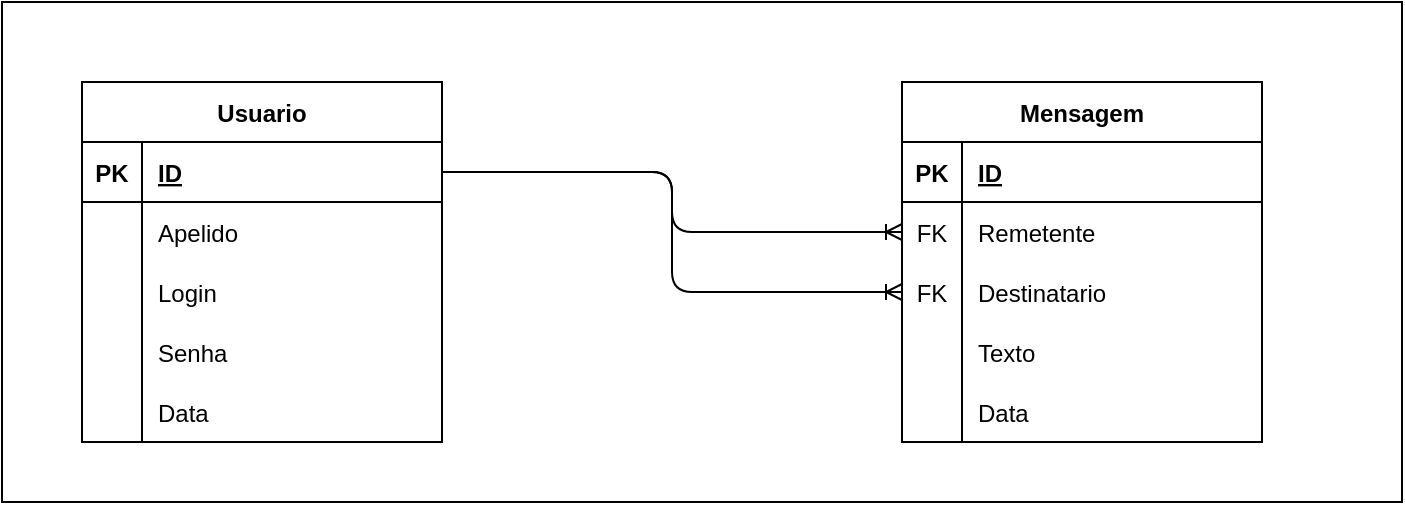 <mxfile version="14.6.13" type="device"><diagram id="6KKEGx5zI9WB3hZ62kQT" name="Página-1"><mxGraphModel dx="1086" dy="806" grid="1" gridSize="10" guides="1" tooltips="1" connect="1" arrows="1" fold="1" page="1" pageScale="1" pageWidth="3300" pageHeight="4681" math="0" shadow="0"><root><mxCell id="0"/><mxCell id="1" parent="0"/><mxCell id="dsdgff0YZQ_JSE71pM9B-32" value="" style="rounded=0;whiteSpace=wrap;html=1;" parent="1" vertex="1"><mxGeometry x="230" y="240" width="700" height="250" as="geometry"/></mxCell><mxCell id="dsdgff0YZQ_JSE71pM9B-1" value="Usuario" style="shape=table;startSize=30;container=1;collapsible=1;childLayout=tableLayout;fixedRows=1;rowLines=0;fontStyle=1;align=center;resizeLast=1;" parent="1" vertex="1"><mxGeometry x="270" y="280" width="180" height="180" as="geometry"/></mxCell><mxCell id="dsdgff0YZQ_JSE71pM9B-2" value="" style="shape=partialRectangle;collapsible=0;dropTarget=0;pointerEvents=0;fillColor=none;top=0;left=0;bottom=1;right=0;points=[[0,0.5],[1,0.5]];portConstraint=eastwest;" parent="dsdgff0YZQ_JSE71pM9B-1" vertex="1"><mxGeometry y="30" width="180" height="30" as="geometry"/></mxCell><mxCell id="dsdgff0YZQ_JSE71pM9B-3" value="PK" style="shape=partialRectangle;connectable=0;fillColor=none;top=0;left=0;bottom=0;right=0;fontStyle=1;overflow=hidden;" parent="dsdgff0YZQ_JSE71pM9B-2" vertex="1"><mxGeometry width="30" height="30" as="geometry"/></mxCell><mxCell id="dsdgff0YZQ_JSE71pM9B-4" value="ID" style="shape=partialRectangle;connectable=0;fillColor=none;top=0;left=0;bottom=0;right=0;align=left;spacingLeft=6;fontStyle=5;overflow=hidden;" parent="dsdgff0YZQ_JSE71pM9B-2" vertex="1"><mxGeometry x="30" width="150" height="30" as="geometry"/></mxCell><mxCell id="dsdgff0YZQ_JSE71pM9B-5" value="" style="shape=partialRectangle;collapsible=0;dropTarget=0;pointerEvents=0;fillColor=none;top=0;left=0;bottom=0;right=0;points=[[0,0.5],[1,0.5]];portConstraint=eastwest;" parent="dsdgff0YZQ_JSE71pM9B-1" vertex="1"><mxGeometry y="60" width="180" height="30" as="geometry"/></mxCell><mxCell id="dsdgff0YZQ_JSE71pM9B-6" value="" style="shape=partialRectangle;connectable=0;fillColor=none;top=0;left=0;bottom=0;right=0;editable=1;overflow=hidden;" parent="dsdgff0YZQ_JSE71pM9B-5" vertex="1"><mxGeometry width="30" height="30" as="geometry"/></mxCell><mxCell id="dsdgff0YZQ_JSE71pM9B-7" value="Apelido" style="shape=partialRectangle;connectable=0;fillColor=none;top=0;left=0;bottom=0;right=0;align=left;spacingLeft=6;overflow=hidden;" parent="dsdgff0YZQ_JSE71pM9B-5" vertex="1"><mxGeometry x="30" width="150" height="30" as="geometry"/></mxCell><mxCell id="dsdgff0YZQ_JSE71pM9B-11" value="" style="shape=partialRectangle;collapsible=0;dropTarget=0;pointerEvents=0;fillColor=none;top=0;left=0;bottom=0;right=0;points=[[0,0.5],[1,0.5]];portConstraint=eastwest;" parent="dsdgff0YZQ_JSE71pM9B-1" vertex="1"><mxGeometry y="90" width="180" height="30" as="geometry"/></mxCell><mxCell id="dsdgff0YZQ_JSE71pM9B-12" value="" style="shape=partialRectangle;connectable=0;fillColor=none;top=0;left=0;bottom=0;right=0;editable=1;overflow=hidden;" parent="dsdgff0YZQ_JSE71pM9B-11" vertex="1"><mxGeometry width="30" height="30" as="geometry"/></mxCell><mxCell id="dsdgff0YZQ_JSE71pM9B-13" value="Login" style="shape=partialRectangle;connectable=0;fillColor=none;top=0;left=0;bottom=0;right=0;align=left;spacingLeft=6;overflow=hidden;" parent="dsdgff0YZQ_JSE71pM9B-11" vertex="1"><mxGeometry x="30" width="150" height="30" as="geometry"/></mxCell><mxCell id="dsdgff0YZQ_JSE71pM9B-14" value="" style="shape=partialRectangle;collapsible=0;dropTarget=0;pointerEvents=0;fillColor=none;top=0;left=0;bottom=0;right=0;points=[[0,0.5],[1,0.5]];portConstraint=eastwest;" parent="dsdgff0YZQ_JSE71pM9B-1" vertex="1"><mxGeometry y="120" width="180" height="30" as="geometry"/></mxCell><mxCell id="dsdgff0YZQ_JSE71pM9B-15" value="" style="shape=partialRectangle;connectable=0;fillColor=none;top=0;left=0;bottom=0;right=0;editable=1;overflow=hidden;" parent="dsdgff0YZQ_JSE71pM9B-14" vertex="1"><mxGeometry width="30" height="30" as="geometry"/></mxCell><mxCell id="dsdgff0YZQ_JSE71pM9B-16" value="Senha" style="shape=partialRectangle;connectable=0;fillColor=none;top=0;left=0;bottom=0;right=0;align=left;spacingLeft=6;overflow=hidden;" parent="dsdgff0YZQ_JSE71pM9B-14" vertex="1"><mxGeometry x="30" width="150" height="30" as="geometry"/></mxCell><mxCell id="P6JMeJNF0zfvW5uqZAoL-1" value="" style="shape=partialRectangle;collapsible=0;dropTarget=0;pointerEvents=0;fillColor=none;top=0;left=0;bottom=0;right=0;points=[[0,0.5],[1,0.5]];portConstraint=eastwest;" vertex="1" parent="dsdgff0YZQ_JSE71pM9B-1"><mxGeometry y="150" width="180" height="30" as="geometry"/></mxCell><mxCell id="P6JMeJNF0zfvW5uqZAoL-2" value="" style="shape=partialRectangle;connectable=0;fillColor=none;top=0;left=0;bottom=0;right=0;editable=1;overflow=hidden;" vertex="1" parent="P6JMeJNF0zfvW5uqZAoL-1"><mxGeometry width="30" height="30" as="geometry"/></mxCell><mxCell id="P6JMeJNF0zfvW5uqZAoL-3" value="Data" style="shape=partialRectangle;connectable=0;fillColor=none;top=0;left=0;bottom=0;right=0;align=left;spacingLeft=6;overflow=hidden;" vertex="1" parent="P6JMeJNF0zfvW5uqZAoL-1"><mxGeometry x="30" width="150" height="30" as="geometry"/></mxCell><mxCell id="dsdgff0YZQ_JSE71pM9B-17" value="Mensagem" style="shape=table;startSize=30;container=1;collapsible=1;childLayout=tableLayout;fixedRows=1;rowLines=0;fontStyle=1;align=center;resizeLast=1;" parent="1" vertex="1"><mxGeometry x="680" y="280" width="180" height="180" as="geometry"/></mxCell><mxCell id="dsdgff0YZQ_JSE71pM9B-18" value="" style="shape=partialRectangle;collapsible=0;dropTarget=0;pointerEvents=0;fillColor=none;top=0;left=0;bottom=1;right=0;points=[[0,0.5],[1,0.5]];portConstraint=eastwest;" parent="dsdgff0YZQ_JSE71pM9B-17" vertex="1"><mxGeometry y="30" width="180" height="30" as="geometry"/></mxCell><mxCell id="dsdgff0YZQ_JSE71pM9B-19" value="PK" style="shape=partialRectangle;connectable=0;fillColor=none;top=0;left=0;bottom=0;right=0;fontStyle=1;overflow=hidden;" parent="dsdgff0YZQ_JSE71pM9B-18" vertex="1"><mxGeometry width="30" height="30" as="geometry"/></mxCell><mxCell id="dsdgff0YZQ_JSE71pM9B-20" value="ID" style="shape=partialRectangle;connectable=0;fillColor=none;top=0;left=0;bottom=0;right=0;align=left;spacingLeft=6;fontStyle=5;overflow=hidden;" parent="dsdgff0YZQ_JSE71pM9B-18" vertex="1"><mxGeometry x="30" width="150" height="30" as="geometry"/></mxCell><mxCell id="dsdgff0YZQ_JSE71pM9B-21" value="" style="shape=partialRectangle;collapsible=0;dropTarget=0;pointerEvents=0;fillColor=none;top=0;left=0;bottom=0;right=0;points=[[0,0.5],[1,0.5]];portConstraint=eastwest;" parent="dsdgff0YZQ_JSE71pM9B-17" vertex="1"><mxGeometry y="60" width="180" height="30" as="geometry"/></mxCell><mxCell id="dsdgff0YZQ_JSE71pM9B-22" value="FK" style="shape=partialRectangle;connectable=0;fillColor=none;top=0;left=0;bottom=0;right=0;editable=1;overflow=hidden;" parent="dsdgff0YZQ_JSE71pM9B-21" vertex="1"><mxGeometry width="30" height="30" as="geometry"/></mxCell><mxCell id="dsdgff0YZQ_JSE71pM9B-23" value="Remetente" style="shape=partialRectangle;connectable=0;fillColor=none;top=0;left=0;bottom=0;right=0;align=left;spacingLeft=6;overflow=hidden;" parent="dsdgff0YZQ_JSE71pM9B-21" vertex="1"><mxGeometry x="30" width="150" height="30" as="geometry"/></mxCell><mxCell id="dsdgff0YZQ_JSE71pM9B-24" value="" style="shape=partialRectangle;collapsible=0;dropTarget=0;pointerEvents=0;fillColor=none;top=0;left=0;bottom=0;right=0;points=[[0,0.5],[1,0.5]];portConstraint=eastwest;" parent="dsdgff0YZQ_JSE71pM9B-17" vertex="1"><mxGeometry y="90" width="180" height="30" as="geometry"/></mxCell><mxCell id="dsdgff0YZQ_JSE71pM9B-25" value="FK" style="shape=partialRectangle;connectable=0;fillColor=none;top=0;left=0;bottom=0;right=0;editable=1;overflow=hidden;" parent="dsdgff0YZQ_JSE71pM9B-24" vertex="1"><mxGeometry width="30" height="30" as="geometry"/></mxCell><mxCell id="dsdgff0YZQ_JSE71pM9B-26" value="Destinatario" style="shape=partialRectangle;connectable=0;fillColor=none;top=0;left=0;bottom=0;right=0;align=left;spacingLeft=6;overflow=hidden;" parent="dsdgff0YZQ_JSE71pM9B-24" vertex="1"><mxGeometry x="30" width="150" height="30" as="geometry"/></mxCell><mxCell id="dsdgff0YZQ_JSE71pM9B-27" value="" style="shape=partialRectangle;collapsible=0;dropTarget=0;pointerEvents=0;fillColor=none;top=0;left=0;bottom=0;right=0;points=[[0,0.5],[1,0.5]];portConstraint=eastwest;" parent="dsdgff0YZQ_JSE71pM9B-17" vertex="1"><mxGeometry y="120" width="180" height="30" as="geometry"/></mxCell><mxCell id="dsdgff0YZQ_JSE71pM9B-28" value="" style="shape=partialRectangle;connectable=0;fillColor=none;top=0;left=0;bottom=0;right=0;editable=1;overflow=hidden;" parent="dsdgff0YZQ_JSE71pM9B-27" vertex="1"><mxGeometry width="30" height="30" as="geometry"/></mxCell><mxCell id="dsdgff0YZQ_JSE71pM9B-29" value="Texto" style="shape=partialRectangle;connectable=0;fillColor=none;top=0;left=0;bottom=0;right=0;align=left;spacingLeft=6;overflow=hidden;" parent="dsdgff0YZQ_JSE71pM9B-27" vertex="1"><mxGeometry x="30" width="150" height="30" as="geometry"/></mxCell><mxCell id="P6JMeJNF0zfvW5uqZAoL-4" value="" style="shape=partialRectangle;collapsible=0;dropTarget=0;pointerEvents=0;fillColor=none;top=0;left=0;bottom=0;right=0;points=[[0,0.5],[1,0.5]];portConstraint=eastwest;" vertex="1" parent="dsdgff0YZQ_JSE71pM9B-17"><mxGeometry y="150" width="180" height="30" as="geometry"/></mxCell><mxCell id="P6JMeJNF0zfvW5uqZAoL-5" value="" style="shape=partialRectangle;connectable=0;fillColor=none;top=0;left=0;bottom=0;right=0;editable=1;overflow=hidden;" vertex="1" parent="P6JMeJNF0zfvW5uqZAoL-4"><mxGeometry width="30" height="30" as="geometry"/></mxCell><mxCell id="P6JMeJNF0zfvW5uqZAoL-6" value="Data" style="shape=partialRectangle;connectable=0;fillColor=none;top=0;left=0;bottom=0;right=0;align=left;spacingLeft=6;overflow=hidden;" vertex="1" parent="P6JMeJNF0zfvW5uqZAoL-4"><mxGeometry x="30" width="150" height="30" as="geometry"/></mxCell><mxCell id="dsdgff0YZQ_JSE71pM9B-30" value="" style="edgeStyle=elbowEdgeStyle;fontSize=12;html=1;endArrow=ERoneToMany;exitX=1;exitY=0.5;exitDx=0;exitDy=0;entryX=0;entryY=0.5;entryDx=0;entryDy=0;" parent="1" source="dsdgff0YZQ_JSE71pM9B-2" target="dsdgff0YZQ_JSE71pM9B-21" edge="1"><mxGeometry width="100" height="100" relative="1" as="geometry"><mxPoint x="670" y="470" as="sourcePoint"/><mxPoint x="770" y="370" as="targetPoint"/></mxGeometry></mxCell><mxCell id="dsdgff0YZQ_JSE71pM9B-31" value="" style="edgeStyle=orthogonalEdgeStyle;fontSize=12;html=1;endArrow=ERoneToMany;exitX=1;exitY=0.5;exitDx=0;exitDy=0;entryX=0;entryY=0.5;entryDx=0;entryDy=0;" parent="1" source="dsdgff0YZQ_JSE71pM9B-2" target="dsdgff0YZQ_JSE71pM9B-24" edge="1"><mxGeometry width="100" height="100" relative="1" as="geometry"><mxPoint x="670" y="470" as="sourcePoint"/><mxPoint x="770" y="370" as="targetPoint"/></mxGeometry></mxCell></root></mxGraphModel></diagram></mxfile>
